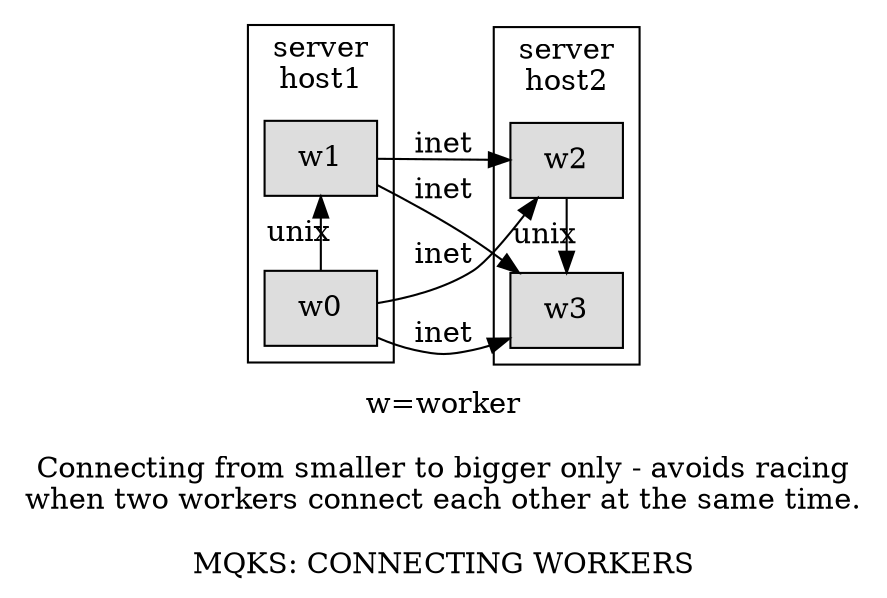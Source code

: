 digraph {
    rankdir=LR dpi=200
    node [shape=box style=filled fillcolor="#DDDDDD"]

    subgraph cluster_host1 {
        label="server\nhost1"
        {rank=same w0 w1}
        w0 -> w1 [label=unix]
    }

    subgraph cluster_host2 {
        label="server\nhost2"
        {rank=same w2 w3}
        w2 -> w3 [label=unix]
    }

    w0 -> w2 [label=inet]
    w0 -> w3 [label=inet]
    w1 -> w2 [label=inet]
    w1 -> w3 [label=inet]

    label="w=worker\n\n\
Connecting from smaller to bigger only - avoids racing\n\
when two workers connect each other at the same time.\n\n\
MQKS: CONNECTING WORKERS"

}
